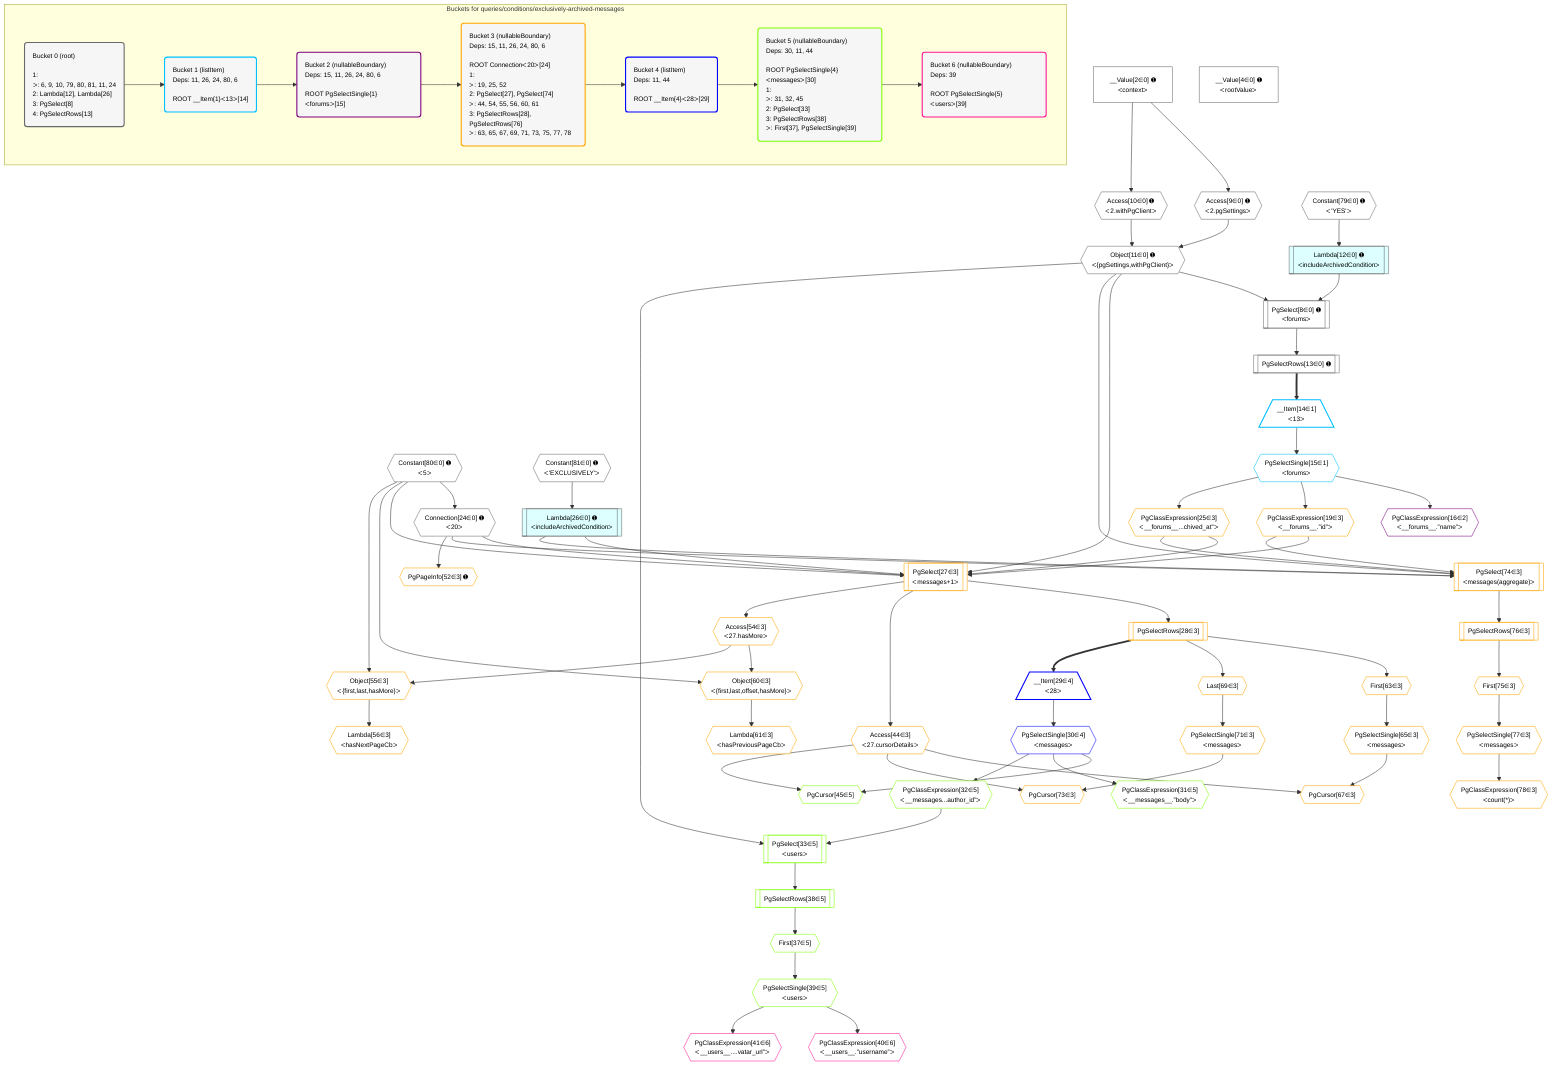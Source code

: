 %%{init: {'themeVariables': { 'fontSize': '12px'}}}%%
graph TD
    classDef path fill:#eee,stroke:#000,color:#000
    classDef plan fill:#fff,stroke-width:1px,color:#000
    classDef itemplan fill:#fff,stroke-width:2px,color:#000
    classDef unbatchedplan fill:#dff,stroke-width:1px,color:#000
    classDef sideeffectplan fill:#fcc,stroke-width:2px,color:#000
    classDef bucket fill:#f6f6f6,color:#000,stroke-width:2px,text-align:left


    %% plan dependencies
    PgSelect8[["PgSelect[8∈0] ➊<br />ᐸforumsᐳ"]]:::plan
    Object11{{"Object[11∈0] ➊<br />ᐸ{pgSettings,withPgClient}ᐳ"}}:::plan
    Lambda12[["Lambda[12∈0] ➊<br />ᐸincludeArchivedConditionᐳ"]]:::unbatchedplan
    Object11 & Lambda12 --> PgSelect8
    Access9{{"Access[9∈0] ➊<br />ᐸ2.pgSettingsᐳ"}}:::plan
    Access10{{"Access[10∈0] ➊<br />ᐸ2.withPgClientᐳ"}}:::plan
    Access9 & Access10 --> Object11
    Connection24{{"Connection[24∈0] ➊<br />ᐸ20ᐳ"}}:::plan
    Constant80{{"Constant[80∈0] ➊<br />ᐸ5ᐳ"}}:::plan
    Constant80 --> Connection24
    __Value2["__Value[2∈0] ➊<br />ᐸcontextᐳ"]:::plan
    __Value2 --> Access9
    __Value2 --> Access10
    Constant79{{"Constant[79∈0] ➊<br />ᐸ'YES'ᐳ"}}:::plan
    Constant79 --> Lambda12
    PgSelectRows13[["PgSelectRows[13∈0] ➊"]]:::plan
    PgSelect8 --> PgSelectRows13
    Lambda26[["Lambda[26∈0] ➊<br />ᐸincludeArchivedConditionᐳ"]]:::unbatchedplan
    Constant81{{"Constant[81∈0] ➊<br />ᐸ'EXCLUSIVELY'ᐳ"}}:::plan
    Constant81 --> Lambda26
    __Value4["__Value[4∈0] ➊<br />ᐸrootValueᐳ"]:::plan
    __Item14[/"__Item[14∈1]<br />ᐸ13ᐳ"\]:::itemplan
    PgSelectRows13 ==> __Item14
    PgSelectSingle15{{"PgSelectSingle[15∈1]<br />ᐸforumsᐳ"}}:::plan
    __Item14 --> PgSelectSingle15
    PgClassExpression16{{"PgClassExpression[16∈2]<br />ᐸ__forums__.”name”ᐳ"}}:::plan
    PgSelectSingle15 --> PgClassExpression16
    PgSelect27[["PgSelect[27∈3]<br />ᐸmessages+1ᐳ"]]:::plan
    PgClassExpression19{{"PgClassExpression[19∈3]<br />ᐸ__forums__.”id”ᐳ"}}:::plan
    PgClassExpression25{{"PgClassExpression[25∈3]<br />ᐸ__forums__...chived_at”ᐳ"}}:::plan
    Object11 & PgClassExpression19 & PgClassExpression25 & Lambda26 & Connection24 & Constant80 --> PgSelect27
    PgSelect74[["PgSelect[74∈3]<br />ᐸmessages(aggregate)ᐳ"]]:::plan
    Object11 & PgClassExpression19 & PgClassExpression25 & Lambda26 & Connection24 --> PgSelect74
    Object60{{"Object[60∈3]<br />ᐸ{first,last,offset,hasMore}ᐳ"}}:::plan
    Access54{{"Access[54∈3]<br />ᐸ27.hasMoreᐳ"}}:::plan
    Constant80 & Access54 --> Object60
    Object55{{"Object[55∈3]<br />ᐸ{first,last,hasMore}ᐳ"}}:::plan
    Constant80 & Access54 --> Object55
    PgCursor67{{"PgCursor[67∈3]"}}:::plan
    PgSelectSingle65{{"PgSelectSingle[65∈3]<br />ᐸmessagesᐳ"}}:::plan
    Access44{{"Access[44∈3]<br />ᐸ27.cursorDetailsᐳ"}}:::plan
    PgSelectSingle65 & Access44 --> PgCursor67
    PgCursor73{{"PgCursor[73∈3]"}}:::plan
    PgSelectSingle71{{"PgSelectSingle[71∈3]<br />ᐸmessagesᐳ"}}:::plan
    PgSelectSingle71 & Access44 --> PgCursor73
    PgSelectSingle15 --> PgClassExpression19
    PgSelectSingle15 --> PgClassExpression25
    PgSelectRows28[["PgSelectRows[28∈3]"]]:::plan
    PgSelect27 --> PgSelectRows28
    PgSelect27 --> Access44
    PgPageInfo52{{"PgPageInfo[52∈3] ➊"}}:::plan
    Connection24 --> PgPageInfo52
    PgSelect27 --> Access54
    Lambda56{{"Lambda[56∈3]<br />ᐸhasNextPageCbᐳ"}}:::plan
    Object55 --> Lambda56
    Lambda61{{"Lambda[61∈3]<br />ᐸhasPreviousPageCbᐳ"}}:::plan
    Object60 --> Lambda61
    First63{{"First[63∈3]"}}:::plan
    PgSelectRows28 --> First63
    First63 --> PgSelectSingle65
    Last69{{"Last[69∈3]"}}:::plan
    PgSelectRows28 --> Last69
    Last69 --> PgSelectSingle71
    First75{{"First[75∈3]"}}:::plan
    PgSelectRows76[["PgSelectRows[76∈3]"]]:::plan
    PgSelectRows76 --> First75
    PgSelect74 --> PgSelectRows76
    PgSelectSingle77{{"PgSelectSingle[77∈3]<br />ᐸmessagesᐳ"}}:::plan
    First75 --> PgSelectSingle77
    PgClassExpression78{{"PgClassExpression[78∈3]<br />ᐸcount(*)ᐳ"}}:::plan
    PgSelectSingle77 --> PgClassExpression78
    __Item29[/"__Item[29∈4]<br />ᐸ28ᐳ"\]:::itemplan
    PgSelectRows28 ==> __Item29
    PgSelectSingle30{{"PgSelectSingle[30∈4]<br />ᐸmessagesᐳ"}}:::plan
    __Item29 --> PgSelectSingle30
    PgSelect33[["PgSelect[33∈5]<br />ᐸusersᐳ"]]:::plan
    PgClassExpression32{{"PgClassExpression[32∈5]<br />ᐸ__messages...author_id”ᐳ"}}:::plan
    Object11 & PgClassExpression32 --> PgSelect33
    PgCursor45{{"PgCursor[45∈5]"}}:::plan
    PgSelectSingle30 & Access44 --> PgCursor45
    PgClassExpression31{{"PgClassExpression[31∈5]<br />ᐸ__messages__.”body”ᐳ"}}:::plan
    PgSelectSingle30 --> PgClassExpression31
    PgSelectSingle30 --> PgClassExpression32
    First37{{"First[37∈5]"}}:::plan
    PgSelectRows38[["PgSelectRows[38∈5]"]]:::plan
    PgSelectRows38 --> First37
    PgSelect33 --> PgSelectRows38
    PgSelectSingle39{{"PgSelectSingle[39∈5]<br />ᐸusersᐳ"}}:::plan
    First37 --> PgSelectSingle39
    PgClassExpression40{{"PgClassExpression[40∈6]<br />ᐸ__users__.”username”ᐳ"}}:::plan
    PgSelectSingle39 --> PgClassExpression40
    PgClassExpression41{{"PgClassExpression[41∈6]<br />ᐸ__users__....vatar_url”ᐳ"}}:::plan
    PgSelectSingle39 --> PgClassExpression41

    %% define steps

    subgraph "Buckets for queries/conditions/exclusively-archived-messages"
    Bucket0("Bucket 0 (root)<br /><br />1: <br />ᐳ: 6, 9, 10, 79, 80, 81, 11, 24<br />2: Lambda[12], Lambda[26]<br />3: PgSelect[8]<br />4: PgSelectRows[13]"):::bucket
    classDef bucket0 stroke:#696969
    class Bucket0,__Value2,__Value4,PgSelect8,Access9,Access10,Object11,Lambda12,PgSelectRows13,Connection24,Lambda26,Constant79,Constant80,Constant81 bucket0
    Bucket1("Bucket 1 (listItem)<br />Deps: 11, 26, 24, 80, 6<br /><br />ROOT __Item{1}ᐸ13ᐳ[14]"):::bucket
    classDef bucket1 stroke:#00bfff
    class Bucket1,__Item14,PgSelectSingle15 bucket1
    Bucket2("Bucket 2 (nullableBoundary)<br />Deps: 15, 11, 26, 24, 80, 6<br /><br />ROOT PgSelectSingle{1}ᐸforumsᐳ[15]"):::bucket
    classDef bucket2 stroke:#7f007f
    class Bucket2,PgClassExpression16 bucket2
    Bucket3("Bucket 3 (nullableBoundary)<br />Deps: 15, 11, 26, 24, 80, 6<br /><br />ROOT Connectionᐸ20ᐳ[24]<br />1: <br />ᐳ: 19, 25, 52<br />2: PgSelect[27], PgSelect[74]<br />ᐳ: 44, 54, 55, 56, 60, 61<br />3: PgSelectRows[28], PgSelectRows[76]<br />ᐳ: 63, 65, 67, 69, 71, 73, 75, 77, 78"):::bucket
    classDef bucket3 stroke:#ffa500
    class Bucket3,PgClassExpression19,PgClassExpression25,PgSelect27,PgSelectRows28,Access44,PgPageInfo52,Access54,Object55,Lambda56,Object60,Lambda61,First63,PgSelectSingle65,PgCursor67,Last69,PgSelectSingle71,PgCursor73,PgSelect74,First75,PgSelectRows76,PgSelectSingle77,PgClassExpression78 bucket3
    Bucket4("Bucket 4 (listItem)<br />Deps: 11, 44<br /><br />ROOT __Item{4}ᐸ28ᐳ[29]"):::bucket
    classDef bucket4 stroke:#0000ff
    class Bucket4,__Item29,PgSelectSingle30 bucket4
    Bucket5("Bucket 5 (nullableBoundary)<br />Deps: 30, 11, 44<br /><br />ROOT PgSelectSingle{4}ᐸmessagesᐳ[30]<br />1: <br />ᐳ: 31, 32, 45<br />2: PgSelect[33]<br />3: PgSelectRows[38]<br />ᐳ: First[37], PgSelectSingle[39]"):::bucket
    classDef bucket5 stroke:#7fff00
    class Bucket5,PgClassExpression31,PgClassExpression32,PgSelect33,First37,PgSelectRows38,PgSelectSingle39,PgCursor45 bucket5
    Bucket6("Bucket 6 (nullableBoundary)<br />Deps: 39<br /><br />ROOT PgSelectSingle{5}ᐸusersᐳ[39]"):::bucket
    classDef bucket6 stroke:#ff1493
    class Bucket6,PgClassExpression40,PgClassExpression41 bucket6
    Bucket0 --> Bucket1
    Bucket1 --> Bucket2
    Bucket2 --> Bucket3
    Bucket3 --> Bucket4
    Bucket4 --> Bucket5
    Bucket5 --> Bucket6
    end